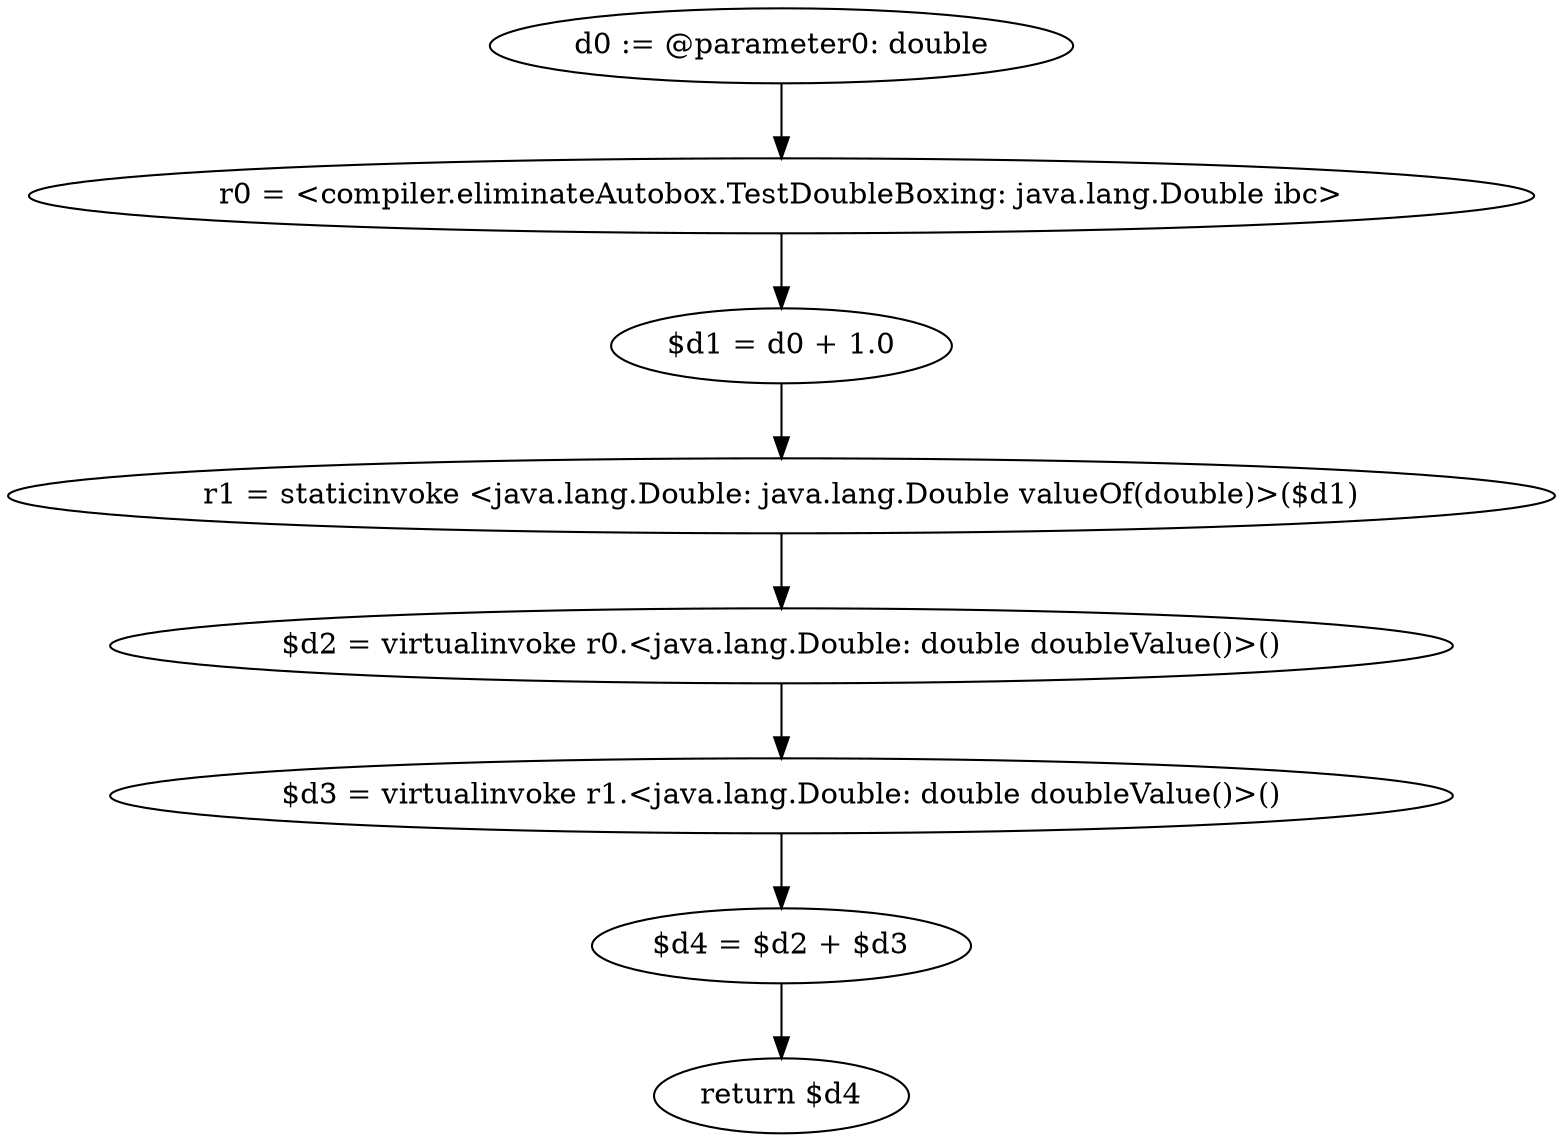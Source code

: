 digraph "unitGraph" {
    "d0 := @parameter0: double"
    "r0 = <compiler.eliminateAutobox.TestDoubleBoxing: java.lang.Double ibc>"
    "$d1 = d0 + 1.0"
    "r1 = staticinvoke <java.lang.Double: java.lang.Double valueOf(double)>($d1)"
    "$d2 = virtualinvoke r0.<java.lang.Double: double doubleValue()>()"
    "$d3 = virtualinvoke r1.<java.lang.Double: double doubleValue()>()"
    "$d4 = $d2 + $d3"
    "return $d4"
    "d0 := @parameter0: double"->"r0 = <compiler.eliminateAutobox.TestDoubleBoxing: java.lang.Double ibc>";
    "r0 = <compiler.eliminateAutobox.TestDoubleBoxing: java.lang.Double ibc>"->"$d1 = d0 + 1.0";
    "$d1 = d0 + 1.0"->"r1 = staticinvoke <java.lang.Double: java.lang.Double valueOf(double)>($d1)";
    "r1 = staticinvoke <java.lang.Double: java.lang.Double valueOf(double)>($d1)"->"$d2 = virtualinvoke r0.<java.lang.Double: double doubleValue()>()";
    "$d2 = virtualinvoke r0.<java.lang.Double: double doubleValue()>()"->"$d3 = virtualinvoke r1.<java.lang.Double: double doubleValue()>()";
    "$d3 = virtualinvoke r1.<java.lang.Double: double doubleValue()>()"->"$d4 = $d2 + $d3";
    "$d4 = $d2 + $d3"->"return $d4";
}
